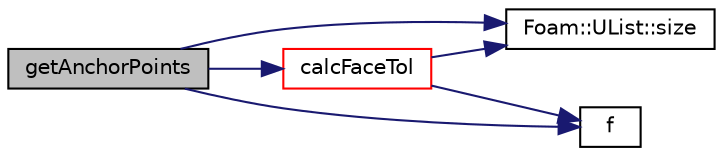 digraph "getAnchorPoints"
{
  bgcolor="transparent";
  edge [fontname="Helvetica",fontsize="10",labelfontname="Helvetica",labelfontsize="10"];
  node [fontname="Helvetica",fontsize="10",shape=record];
  rankdir="LR";
  Node127 [label="getAnchorPoints",height=0.2,width=0.4,color="black", fillcolor="grey75", style="filled", fontcolor="black"];
  Node127 -> Node128 [color="midnightblue",fontsize="10",style="solid",fontname="Helvetica"];
  Node128 [label="calcFaceTol",height=0.2,width=0.4,color="red",URL="$a28581.html#ad3d3e65f39a047092bc000d938b3adf1",tooltip="Calculate typical tolerance per face. Is currently max distance. "];
  Node128 -> Node129 [color="midnightblue",fontsize="10",style="solid",fontname="Helvetica"];
  Node129 [label="Foam::UList::size",height=0.2,width=0.4,color="black",URL="$a26837.html#a47b3bf30da1eb3ab8076b5fbe00e0494",tooltip="Return the number of elements in the UList. "];
  Node128 -> Node130 [color="midnightblue",fontsize="10",style="solid",fontname="Helvetica"];
  Node130 [label="f",height=0.2,width=0.4,color="black",URL="$a18335.html#a888be93833ac7a23170555c69c690288"];
  Node127 -> Node130 [color="midnightblue",fontsize="10",style="solid",fontname="Helvetica"];
  Node127 -> Node129 [color="midnightblue",fontsize="10",style="solid",fontname="Helvetica"];
}
